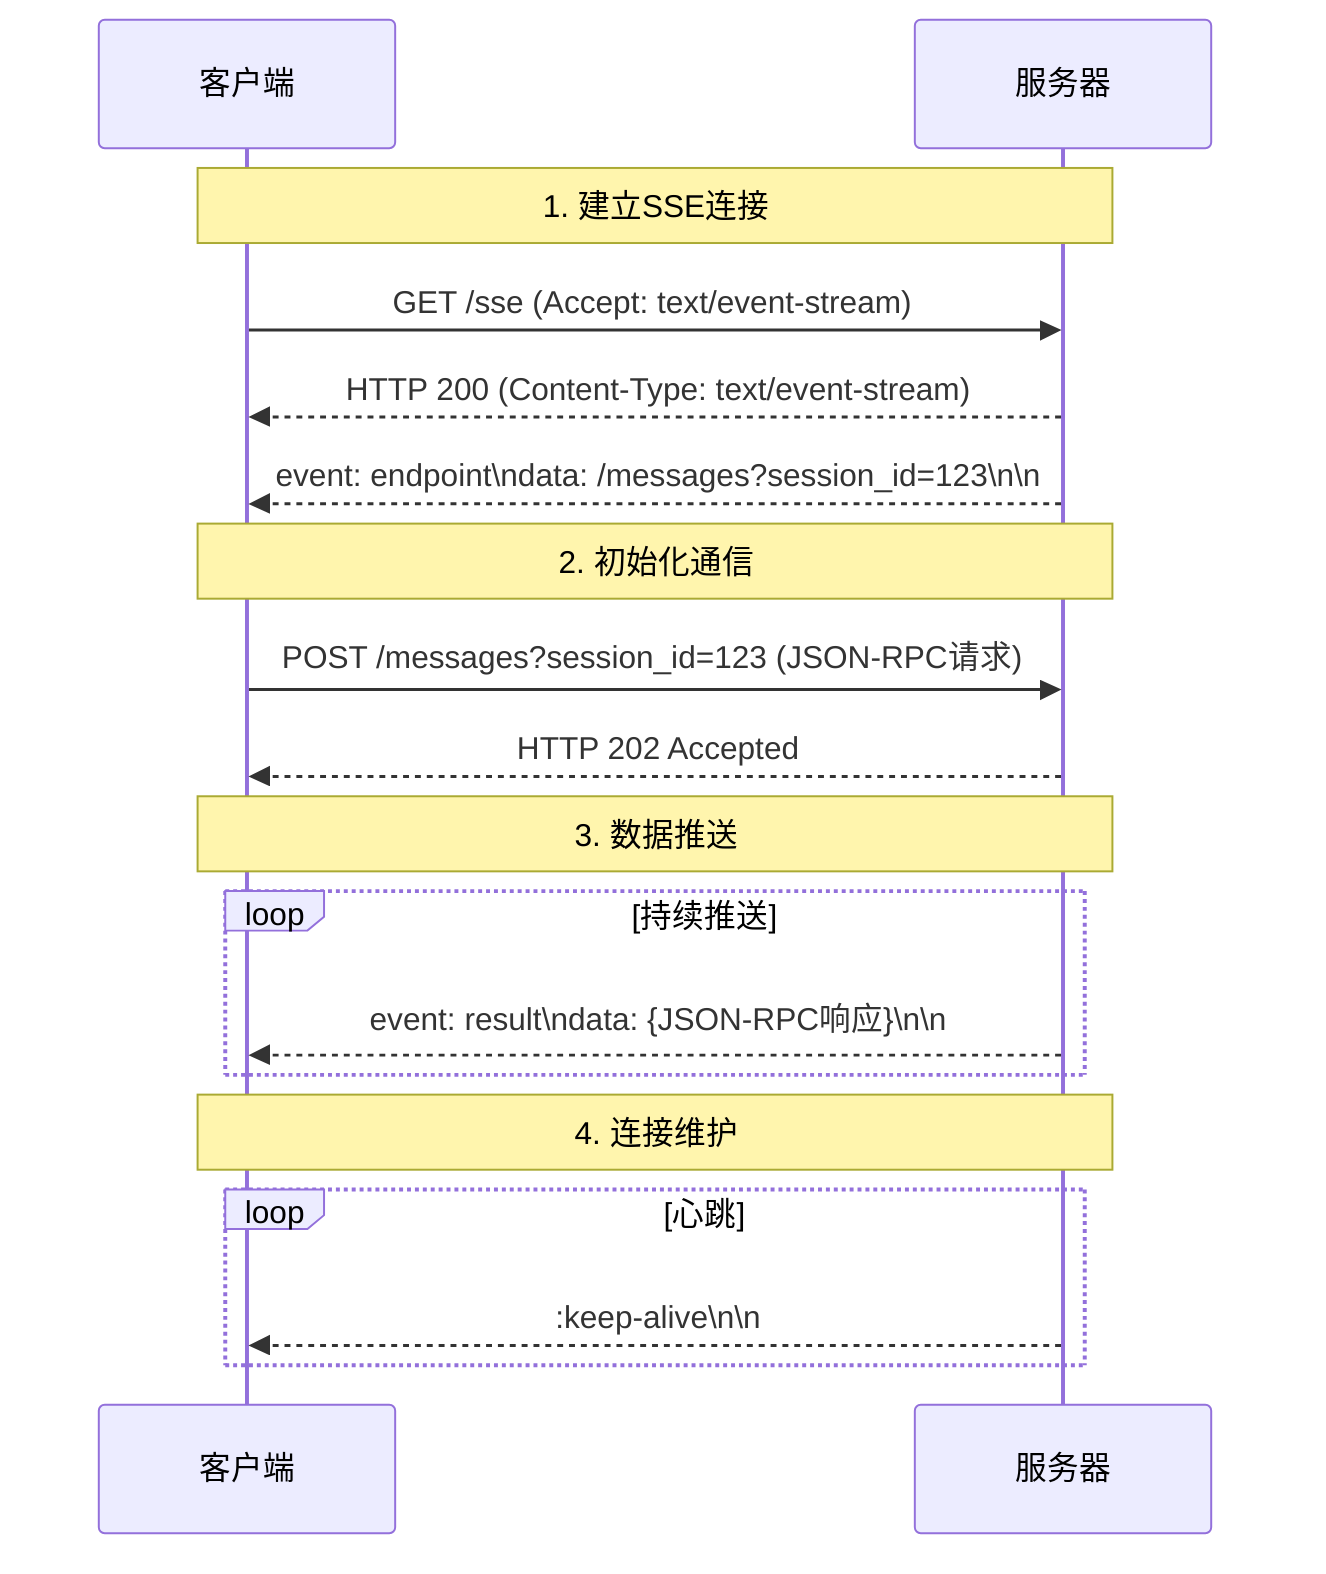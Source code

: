 sequenceDiagram
    participant Client as 客户端
    participant Server as 服务器

    Note over Client,Server: 1. 建立SSE连接
    Client->>Server: GET /sse (Accept: text/event-stream)
    Server-->>Client: HTTP 200 (Content-Type: text/event-stream)
    Server-->>Client: event: endpoint\ndata: /messages?session_id=123\n\n

    Note over Client,Server: 2. 初始化通信
    Client->>Server: POST /messages?session_id=123 (JSON-RPC请求)
    Server-->>Client: HTTP 202 Accepted

    Note over Client,Server: 3. 数据推送
    loop 持续推送
        Server-->>Client: event: result\ndata: {JSON-RPC响应}\n\n
    end

    Note over Client,Server: 4. 连接维护
    loop 心跳
        Server-->>Client: :keep-alive\n\n
    end